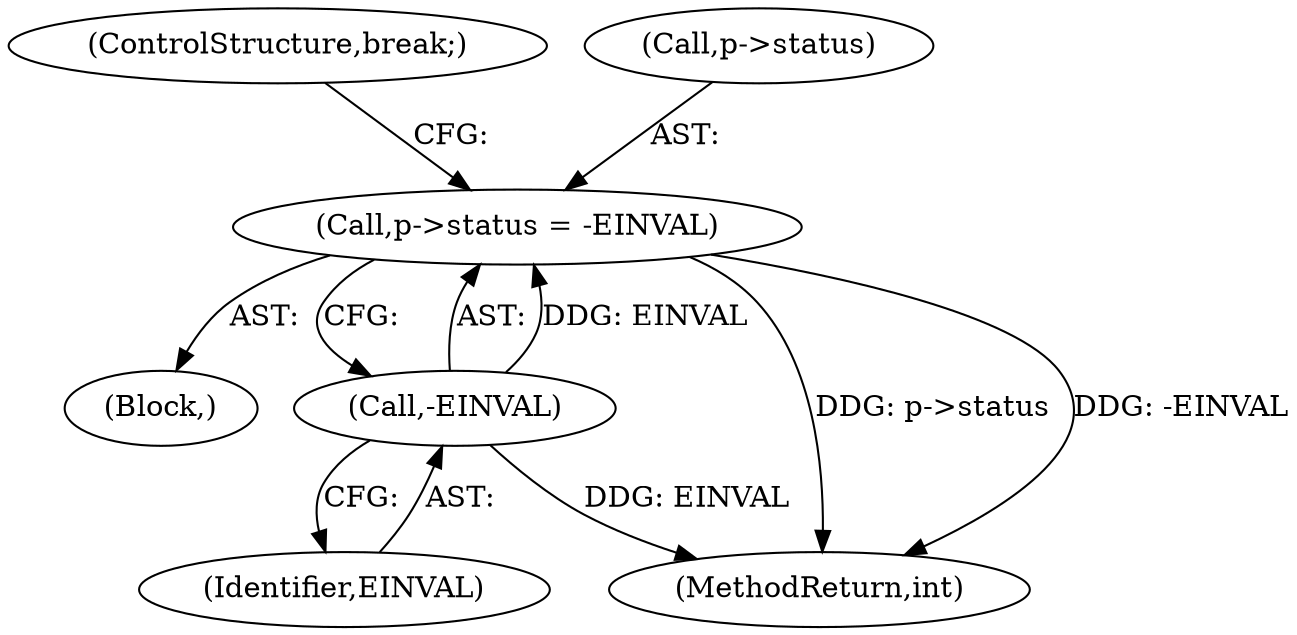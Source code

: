 digraph "0_Android_557bd7bfe6c4895faee09e46fc9b5304a956c8b7@pointer" {
"1000487" [label="(Call,p->status = -EINVAL)"];
"1000491" [label="(Call,-EINVAL)"];
"1000493" [label="(ControlStructure,break;)"];
"1000410" [label="(Block,)"];
"1000488" [label="(Call,p->status)"];
"1000492" [label="(Identifier,EINVAL)"];
"1001120" [label="(MethodReturn,int)"];
"1000491" [label="(Call,-EINVAL)"];
"1000487" [label="(Call,p->status = -EINVAL)"];
"1000487" -> "1000410"  [label="AST: "];
"1000487" -> "1000491"  [label="CFG: "];
"1000488" -> "1000487"  [label="AST: "];
"1000491" -> "1000487"  [label="AST: "];
"1000493" -> "1000487"  [label="CFG: "];
"1000487" -> "1001120"  [label="DDG: p->status"];
"1000487" -> "1001120"  [label="DDG: -EINVAL"];
"1000491" -> "1000487"  [label="DDG: EINVAL"];
"1000491" -> "1000492"  [label="CFG: "];
"1000492" -> "1000491"  [label="AST: "];
"1000491" -> "1001120"  [label="DDG: EINVAL"];
}
